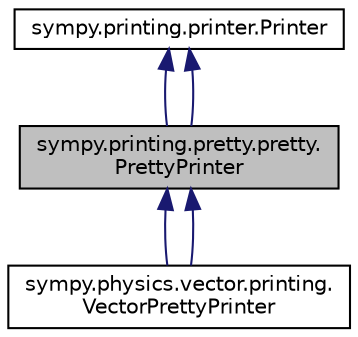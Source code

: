 digraph "sympy.printing.pretty.pretty.PrettyPrinter"
{
 // LATEX_PDF_SIZE
  edge [fontname="Helvetica",fontsize="10",labelfontname="Helvetica",labelfontsize="10"];
  node [fontname="Helvetica",fontsize="10",shape=record];
  Node1 [label="sympy.printing.pretty.pretty.\lPrettyPrinter",height=0.2,width=0.4,color="black", fillcolor="grey75", style="filled", fontcolor="black",tooltip=" "];
  Node2 -> Node1 [dir="back",color="midnightblue",fontsize="10",style="solid",fontname="Helvetica"];
  Node2 [label="sympy.printing.printer.Printer",height=0.2,width=0.4,color="black", fillcolor="white", style="filled",URL="$classsympy_1_1printing_1_1printer_1_1Printer.html",tooltip=" "];
  Node2 -> Node1 [dir="back",color="midnightblue",fontsize="10",style="solid",fontname="Helvetica"];
  Node1 -> Node3 [dir="back",color="midnightblue",fontsize="10",style="solid",fontname="Helvetica"];
  Node3 [label="sympy.physics.vector.printing.\lVectorPrettyPrinter",height=0.2,width=0.4,color="black", fillcolor="white", style="filled",URL="$classsympy_1_1physics_1_1vector_1_1printing_1_1VectorPrettyPrinter.html",tooltip=" "];
  Node1 -> Node3 [dir="back",color="midnightblue",fontsize="10",style="solid",fontname="Helvetica"];
}
